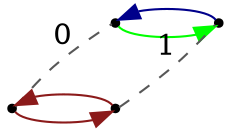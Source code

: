 digraph g{
rankdir = LR;
v_down0[shape=point];
v_up0[shape=point];
v_up0->v_up1[color=green];
v_down0->v_down1[color=firebrick4];
v_down0->v_up0[style=dashed; color=gray34, arrowhead = none, label = 0];
v_down1[shape=point];
v_up1[shape=point];
v_up1->v_up0[color=blue4];
v_down1->v_down0[color=firebrick4];
v_down1->v_up1[style=dashed; color=gray34, arrowhead = none, label = 1];
}

